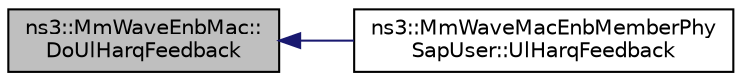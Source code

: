digraph "ns3::MmWaveEnbMac::DoUlHarqFeedback"
{
  edge [fontname="Helvetica",fontsize="10",labelfontname="Helvetica",labelfontsize="10"];
  node [fontname="Helvetica",fontsize="10",shape=record];
  rankdir="LR";
  Node1 [label="ns3::MmWaveEnbMac::\lDoUlHarqFeedback",height=0.2,width=0.4,color="black", fillcolor="grey75", style="filled", fontcolor="black"];
  Node1 -> Node2 [dir="back",color="midnightblue",fontsize="10",style="solid"];
  Node2 [label="ns3::MmWaveMacEnbMemberPhy\lSapUser::UlHarqFeedback",height=0.2,width=0.4,color="black", fillcolor="white", style="filled",URL="$d1/d7b/classns3_1_1MmWaveMacEnbMemberPhySapUser.html#ab41d8bf2db68d82d95aed29b39c6b922"];
}

